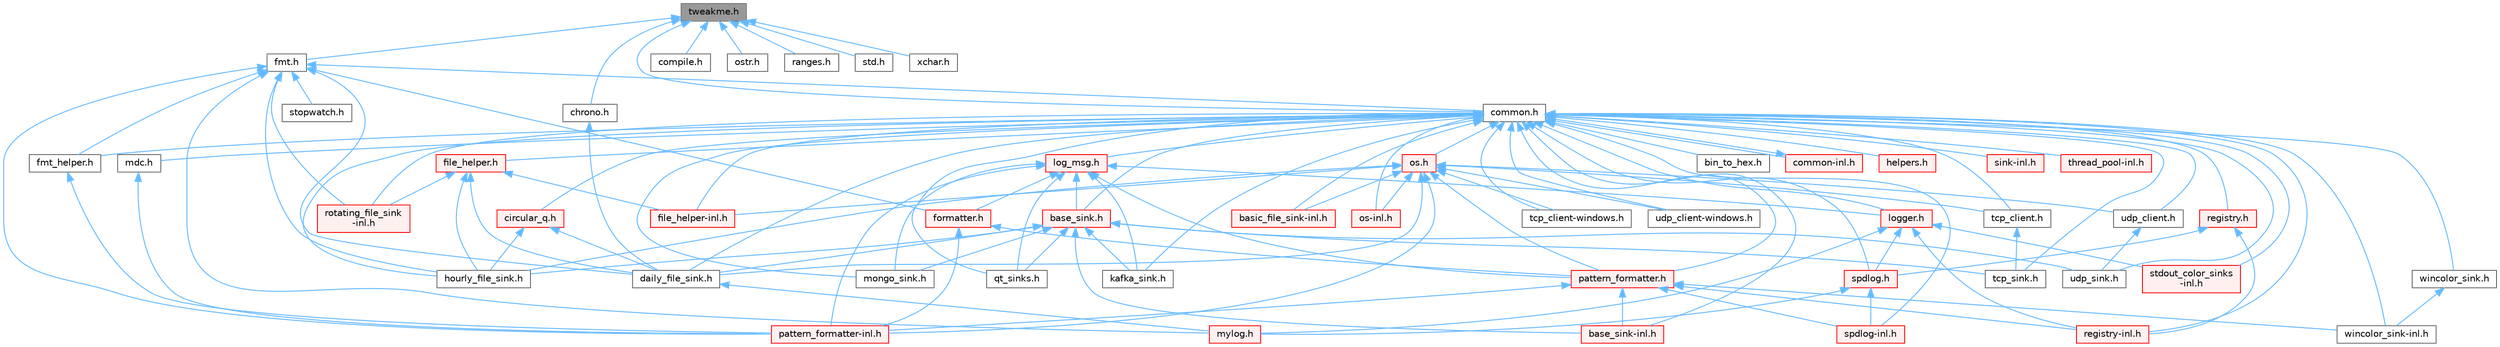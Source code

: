 digraph "tweakme.h"
{
 // LATEX_PDF_SIZE
  bgcolor="transparent";
  edge [fontname=Helvetica,fontsize=10,labelfontname=Helvetica,labelfontsize=10];
  node [fontname=Helvetica,fontsize=10,shape=box,height=0.2,width=0.4];
  Node1 [id="Node000001",label="tweakme.h",height=0.2,width=0.4,color="gray40", fillcolor="grey60", style="filled", fontcolor="black",tooltip=" "];
  Node1 -> Node2 [id="edge1_Node000001_Node000002",dir="back",color="steelblue1",style="solid",tooltip=" "];
  Node2 [id="Node000002",label="chrono.h",height=0.2,width=0.4,color="grey40", fillcolor="white", style="filled",URL="$chrono_8h.html",tooltip=" "];
  Node2 -> Node3 [id="edge2_Node000002_Node000003",dir="back",color="steelblue1",style="solid",tooltip=" "];
  Node3 [id="Node000003",label="daily_file_sink.h",height=0.2,width=0.4,color="grey40", fillcolor="white", style="filled",URL="$daily__file__sink_8h.html",tooltip=" "];
  Node3 -> Node4 [id="edge3_Node000003_Node000004",dir="back",color="steelblue1",style="solid",tooltip=" "];
  Node4 [id="Node000004",label="mylog.h",height=0.2,width=0.4,color="red", fillcolor="#FFF0F0", style="filled",URL="$mylog_8h.html",tooltip=" "];
  Node1 -> Node101 [id="edge4_Node000001_Node000101",dir="back",color="steelblue1",style="solid",tooltip=" "];
  Node101 [id="Node000101",label="common.h",height=0.2,width=0.4,color="grey40", fillcolor="white", style="filled",URL="$_my_spdlog_2spdlog_2common_8h.html",tooltip=" "];
  Node101 -> Node102 [id="edge5_Node000101_Node000102",dir="back",color="steelblue1",style="solid",tooltip=" "];
  Node102 [id="Node000102",label="base_sink-inl.h",height=0.2,width=0.4,color="red", fillcolor="#FFF0F0", style="filled",URL="$base__sink-inl_8h.html",tooltip=" "];
  Node101 -> Node105 [id="edge6_Node000101_Node000105",dir="back",color="steelblue1",style="solid",tooltip=" "];
  Node105 [id="Node000105",label="base_sink.h",height=0.2,width=0.4,color="red", fillcolor="#FFF0F0", style="filled",URL="$base__sink_8h.html",tooltip=" "];
  Node105 -> Node102 [id="edge7_Node000105_Node000102",dir="back",color="steelblue1",style="solid",tooltip=" "];
  Node105 -> Node3 [id="edge8_Node000105_Node000003",dir="back",color="steelblue1",style="solid",tooltip=" "];
  Node105 -> Node111 [id="edge9_Node000105_Node000111",dir="back",color="steelblue1",style="solid",tooltip=" "];
  Node111 [id="Node000111",label="hourly_file_sink.h",height=0.2,width=0.4,color="grey40", fillcolor="white", style="filled",URL="$hourly__file__sink_8h.html",tooltip=" "];
  Node105 -> Node112 [id="edge10_Node000105_Node000112",dir="back",color="steelblue1",style="solid",tooltip=" "];
  Node112 [id="Node000112",label="kafka_sink.h",height=0.2,width=0.4,color="grey40", fillcolor="white", style="filled",URL="$kafka__sink_8h.html",tooltip=" "];
  Node105 -> Node113 [id="edge11_Node000105_Node000113",dir="back",color="steelblue1",style="solid",tooltip=" "];
  Node113 [id="Node000113",label="mongo_sink.h",height=0.2,width=0.4,color="grey40", fillcolor="white", style="filled",URL="$mongo__sink_8h.html",tooltip=" "];
  Node105 -> Node116 [id="edge12_Node000105_Node000116",dir="back",color="steelblue1",style="solid",tooltip=" "];
  Node116 [id="Node000116",label="qt_sinks.h",height=0.2,width=0.4,color="grey40", fillcolor="white", style="filled",URL="$qt__sinks_8h.html",tooltip=" "];
  Node105 -> Node122 [id="edge13_Node000105_Node000122",dir="back",color="steelblue1",style="solid",tooltip=" "];
  Node122 [id="Node000122",label="tcp_sink.h",height=0.2,width=0.4,color="grey40", fillcolor="white", style="filled",URL="$tcp__sink_8h.html",tooltip=" "];
  Node105 -> Node123 [id="edge14_Node000105_Node000123",dir="back",color="steelblue1",style="solid",tooltip=" "];
  Node123 [id="Node000123",label="udp_sink.h",height=0.2,width=0.4,color="grey40", fillcolor="white", style="filled",URL="$udp__sink_8h.html",tooltip=" "];
  Node101 -> Node107 [id="edge15_Node000101_Node000107",dir="back",color="steelblue1",style="solid",tooltip=" "];
  Node107 [id="Node000107",label="basic_file_sink-inl.h",height=0.2,width=0.4,color="red", fillcolor="#FFF0F0", style="filled",URL="$basic__file__sink-inl_8h.html",tooltip=" "];
  Node101 -> Node125 [id="edge16_Node000101_Node000125",dir="back",color="steelblue1",style="solid",tooltip=" "];
  Node125 [id="Node000125",label="bin_to_hex.h",height=0.2,width=0.4,color="grey40", fillcolor="white", style="filled",URL="$bin__to__hex_8h.html",tooltip=" "];
  Node101 -> Node126 [id="edge17_Node000101_Node000126",dir="back",color="steelblue1",style="solid",tooltip=" "];
  Node126 [id="Node000126",label="circular_q.h",height=0.2,width=0.4,color="red", fillcolor="#FFF0F0", style="filled",URL="$circular__q_8h.html",tooltip=" "];
  Node126 -> Node3 [id="edge18_Node000126_Node000003",dir="back",color="steelblue1",style="solid",tooltip=" "];
  Node126 -> Node111 [id="edge19_Node000126_Node000111",dir="back",color="steelblue1",style="solid",tooltip=" "];
  Node101 -> Node146 [id="edge20_Node000101_Node000146",dir="back",color="steelblue1",style="solid",tooltip=" "];
  Node146 [id="Node000146",label="common-inl.h",height=0.2,width=0.4,color="red", fillcolor="#FFF0F0", style="filled",URL="$common-inl_8h.html",tooltip=" "];
  Node146 -> Node101 [id="edge21_Node000146_Node000101",dir="back",color="steelblue1",style="solid",tooltip=" "];
  Node101 -> Node3 [id="edge22_Node000101_Node000003",dir="back",color="steelblue1",style="solid",tooltip=" "];
  Node101 -> Node147 [id="edge23_Node000101_Node000147",dir="back",color="steelblue1",style="solid",tooltip=" "];
  Node147 [id="Node000147",label="file_helper-inl.h",height=0.2,width=0.4,color="red", fillcolor="#FFF0F0", style="filled",URL="$file__helper-inl_8h.html",tooltip=" "];
  Node101 -> Node148 [id="edge24_Node000101_Node000148",dir="back",color="steelblue1",style="solid",tooltip=" "];
  Node148 [id="Node000148",label="file_helper.h",height=0.2,width=0.4,color="red", fillcolor="#FFF0F0", style="filled",URL="$file__helper_8h.html",tooltip=" "];
  Node148 -> Node3 [id="edge25_Node000148_Node000003",dir="back",color="steelblue1",style="solid",tooltip=" "];
  Node148 -> Node147 [id="edge26_Node000148_Node000147",dir="back",color="steelblue1",style="solid",tooltip=" "];
  Node148 -> Node111 [id="edge27_Node000148_Node000111",dir="back",color="steelblue1",style="solid",tooltip=" "];
  Node148 -> Node119 [id="edge28_Node000148_Node000119",dir="back",color="steelblue1",style="solid",tooltip=" "];
  Node119 [id="Node000119",label="rotating_file_sink\l-inl.h",height=0.2,width=0.4,color="red", fillcolor="#FFF0F0", style="filled",URL="$rotating__file__sink-inl_8h.html",tooltip=" "];
  Node101 -> Node149 [id="edge29_Node000101_Node000149",dir="back",color="steelblue1",style="solid",tooltip=" "];
  Node149 [id="Node000149",label="fmt_helper.h",height=0.2,width=0.4,color="grey40", fillcolor="white", style="filled",URL="$fmt__helper_8h.html",tooltip=" "];
  Node149 -> Node150 [id="edge30_Node000149_Node000150",dir="back",color="steelblue1",style="solid",tooltip=" "];
  Node150 [id="Node000150",label="pattern_formatter-inl.h",height=0.2,width=0.4,color="red", fillcolor="#FFF0F0", style="filled",URL="$pattern__formatter-inl_8h.html",tooltip=" "];
  Node101 -> Node151 [id="edge31_Node000101_Node000151",dir="back",color="steelblue1",style="solid",tooltip=" "];
  Node151 [id="Node000151",label="helpers.h",height=0.2,width=0.4,color="red", fillcolor="#FFF0F0", style="filled",URL="$helpers_8h.html",tooltip=" "];
  Node101 -> Node111 [id="edge32_Node000101_Node000111",dir="back",color="steelblue1",style="solid",tooltip=" "];
  Node101 -> Node112 [id="edge33_Node000101_Node000112",dir="back",color="steelblue1",style="solid",tooltip=" "];
  Node101 -> Node154 [id="edge34_Node000101_Node000154",dir="back",color="steelblue1",style="solid",tooltip=" "];
  Node154 [id="Node000154",label="log_msg.h",height=0.2,width=0.4,color="red", fillcolor="#FFF0F0", style="filled",URL="$log__msg_8h.html",tooltip=" "];
  Node154 -> Node105 [id="edge35_Node000154_Node000105",dir="back",color="steelblue1",style="solid",tooltip=" "];
  Node154 -> Node155 [id="edge36_Node000154_Node000155",dir="back",color="steelblue1",style="solid",tooltip=" "];
  Node155 [id="Node000155",label="formatter.h",height=0.2,width=0.4,color="red", fillcolor="#FFF0F0", style="filled",URL="$formatter_8h.html",tooltip=" "];
  Node155 -> Node150 [id="edge37_Node000155_Node000150",dir="back",color="steelblue1",style="solid",tooltip=" "];
  Node155 -> Node156 [id="edge38_Node000155_Node000156",dir="back",color="steelblue1",style="solid",tooltip=" "];
  Node156 [id="Node000156",label="pattern_formatter.h",height=0.2,width=0.4,color="red", fillcolor="#FFF0F0", style="filled",URL="$pattern__formatter_8h.html",tooltip=" "];
  Node156 -> Node102 [id="edge39_Node000156_Node000102",dir="back",color="steelblue1",style="solid",tooltip=" "];
  Node156 -> Node150 [id="edge40_Node000156_Node000150",dir="back",color="steelblue1",style="solid",tooltip=" "];
  Node156 -> Node137 [id="edge41_Node000156_Node000137",dir="back",color="steelblue1",style="solid",tooltip=" "];
  Node137 [id="Node000137",label="registry-inl.h",height=0.2,width=0.4,color="red", fillcolor="#FFF0F0", style="filled",URL="$registry-inl_8h.html",tooltip=" "];
  Node156 -> Node141 [id="edge42_Node000156_Node000141",dir="back",color="steelblue1",style="solid",tooltip=" "];
  Node141 [id="Node000141",label="spdlog-inl.h",height=0.2,width=0.4,color="red", fillcolor="#FFF0F0", style="filled",URL="$spdlog-inl_8h.html",tooltip=" "];
  Node156 -> Node159 [id="edge43_Node000156_Node000159",dir="back",color="steelblue1",style="solid",tooltip=" "];
  Node159 [id="Node000159",label="wincolor_sink-inl.h",height=0.2,width=0.4,color="grey40", fillcolor="white", style="filled",URL="$wincolor__sink-inl_8h.html",tooltip=" "];
  Node154 -> Node112 [id="edge44_Node000154_Node000112",dir="back",color="steelblue1",style="solid",tooltip=" "];
  Node154 -> Node130 [id="edge45_Node000154_Node000130",dir="back",color="steelblue1",style="solid",tooltip=" "];
  Node130 [id="Node000130",label="logger.h",height=0.2,width=0.4,color="red", fillcolor="#FFF0F0", style="filled",URL="$logger_8h.html",tooltip=" "];
  Node130 -> Node4 [id="edge46_Node000130_Node000004",dir="back",color="steelblue1",style="solid",tooltip=" "];
  Node130 -> Node137 [id="edge47_Node000130_Node000137",dir="back",color="steelblue1",style="solid",tooltip=" "];
  Node130 -> Node138 [id="edge48_Node000130_Node000138",dir="back",color="steelblue1",style="solid",tooltip=" "];
  Node138 [id="Node000138",label="spdlog.h",height=0.2,width=0.4,color="red", fillcolor="#FFF0F0", style="filled",URL="$spdlog_8h.html",tooltip=" "];
  Node138 -> Node4 [id="edge49_Node000138_Node000004",dir="back",color="steelblue1",style="solid",tooltip=" "];
  Node138 -> Node141 [id="edge50_Node000138_Node000141",dir="back",color="steelblue1",style="solid",tooltip=" "];
  Node130 -> Node142 [id="edge51_Node000130_Node000142",dir="back",color="steelblue1",style="solid",tooltip=" "];
  Node142 [id="Node000142",label="stdout_color_sinks\l-inl.h",height=0.2,width=0.4,color="red", fillcolor="#FFF0F0", style="filled",URL="$stdout__color__sinks-inl_8h.html",tooltip=" "];
  Node154 -> Node113 [id="edge52_Node000154_Node000113",dir="back",color="steelblue1",style="solid",tooltip=" "];
  Node154 -> Node150 [id="edge53_Node000154_Node000150",dir="back",color="steelblue1",style="solid",tooltip=" "];
  Node154 -> Node156 [id="edge54_Node000154_Node000156",dir="back",color="steelblue1",style="solid",tooltip=" "];
  Node154 -> Node116 [id="edge55_Node000154_Node000116",dir="back",color="steelblue1",style="solid",tooltip=" "];
  Node101 -> Node130 [id="edge56_Node000101_Node000130",dir="back",color="steelblue1",style="solid",tooltip=" "];
  Node101 -> Node169 [id="edge57_Node000101_Node000169",dir="back",color="steelblue1",style="solid",tooltip=" "];
  Node169 [id="Node000169",label="mdc.h",height=0.2,width=0.4,color="grey40", fillcolor="white", style="filled",URL="$mdc_8h.html",tooltip=" "];
  Node169 -> Node150 [id="edge58_Node000169_Node000150",dir="back",color="steelblue1",style="solid",tooltip=" "];
  Node101 -> Node113 [id="edge59_Node000101_Node000113",dir="back",color="steelblue1",style="solid",tooltip=" "];
  Node101 -> Node170 [id="edge60_Node000101_Node000170",dir="back",color="steelblue1",style="solid",tooltip=" "];
  Node170 [id="Node000170",label="os-inl.h",height=0.2,width=0.4,color="red", fillcolor="#FFF0F0", style="filled",URL="$os-inl_8h.html",tooltip=" "];
  Node101 -> Node171 [id="edge61_Node000101_Node000171",dir="back",color="steelblue1",style="solid",tooltip=" "];
  Node171 [id="Node000171",label="os.h",height=0.2,width=0.4,color="red", fillcolor="#FFF0F0", style="filled",URL="$details_2os_8h.html",tooltip=" "];
  Node171 -> Node107 [id="edge62_Node000171_Node000107",dir="back",color="steelblue1",style="solid",tooltip=" "];
  Node171 -> Node3 [id="edge63_Node000171_Node000003",dir="back",color="steelblue1",style="solid",tooltip=" "];
  Node171 -> Node147 [id="edge64_Node000171_Node000147",dir="back",color="steelblue1",style="solid",tooltip=" "];
  Node171 -> Node111 [id="edge65_Node000171_Node000111",dir="back",color="steelblue1",style="solid",tooltip=" "];
  Node171 -> Node170 [id="edge66_Node000171_Node000170",dir="back",color="steelblue1",style="solid",tooltip=" "];
  Node171 -> Node150 [id="edge67_Node000171_Node000150",dir="back",color="steelblue1",style="solid",tooltip=" "];
  Node171 -> Node156 [id="edge68_Node000171_Node000156",dir="back",color="steelblue1",style="solid",tooltip=" "];
  Node171 -> Node172 [id="edge69_Node000171_Node000172",dir="back",color="steelblue1",style="solid",tooltip=" "];
  Node172 [id="Node000172",label="tcp_client-windows.h",height=0.2,width=0.4,color="grey40", fillcolor="white", style="filled",URL="$tcp__client-windows_8h.html",tooltip=" "];
  Node171 -> Node173 [id="edge70_Node000171_Node000173",dir="back",color="steelblue1",style="solid",tooltip=" "];
  Node173 [id="Node000173",label="tcp_client.h",height=0.2,width=0.4,color="grey40", fillcolor="white", style="filled",URL="$tcp__client_8h.html",tooltip=" "];
  Node173 -> Node122 [id="edge71_Node000173_Node000122",dir="back",color="steelblue1",style="solid",tooltip=" "];
  Node171 -> Node174 [id="edge72_Node000171_Node000174",dir="back",color="steelblue1",style="solid",tooltip=" "];
  Node174 [id="Node000174",label="udp_client-windows.h",height=0.2,width=0.4,color="grey40", fillcolor="white", style="filled",URL="$udp__client-windows_8h.html",tooltip=" "];
  Node171 -> Node175 [id="edge73_Node000171_Node000175",dir="back",color="steelblue1",style="solid",tooltip=" "];
  Node175 [id="Node000175",label="udp_client.h",height=0.2,width=0.4,color="grey40", fillcolor="white", style="filled",URL="$udp__client_8h.html",tooltip=" "];
  Node175 -> Node123 [id="edge74_Node000175_Node000123",dir="back",color="steelblue1",style="solid",tooltip=" "];
  Node101 -> Node156 [id="edge75_Node000101_Node000156",dir="back",color="steelblue1",style="solid",tooltip=" "];
  Node101 -> Node116 [id="edge76_Node000101_Node000116",dir="back",color="steelblue1",style="solid",tooltip=" "];
  Node101 -> Node137 [id="edge77_Node000101_Node000137",dir="back",color="steelblue1",style="solid",tooltip=" "];
  Node101 -> Node176 [id="edge78_Node000101_Node000176",dir="back",color="steelblue1",style="solid",tooltip=" "];
  Node176 [id="Node000176",label="registry.h",height=0.2,width=0.4,color="red", fillcolor="#FFF0F0", style="filled",URL="$registry_8h.html",tooltip=" "];
  Node176 -> Node137 [id="edge79_Node000176_Node000137",dir="back",color="steelblue1",style="solid",tooltip=" "];
  Node176 -> Node138 [id="edge80_Node000176_Node000138",dir="back",color="steelblue1",style="solid",tooltip=" "];
  Node101 -> Node119 [id="edge81_Node000101_Node000119",dir="back",color="steelblue1",style="solid",tooltip=" "];
  Node101 -> Node163 [id="edge82_Node000101_Node000163",dir="back",color="steelblue1",style="solid",tooltip=" "];
  Node163 [id="Node000163",label="sink-inl.h",height=0.2,width=0.4,color="red", fillcolor="#FFF0F0", style="filled",URL="$sink-inl_8h.html",tooltip=" "];
  Node101 -> Node141 [id="edge83_Node000101_Node000141",dir="back",color="steelblue1",style="solid",tooltip=" "];
  Node101 -> Node138 [id="edge84_Node000101_Node000138",dir="back",color="steelblue1",style="solid",tooltip=" "];
  Node101 -> Node142 [id="edge85_Node000101_Node000142",dir="back",color="steelblue1",style="solid",tooltip=" "];
  Node101 -> Node172 [id="edge86_Node000101_Node000172",dir="back",color="steelblue1",style="solid",tooltip=" "];
  Node101 -> Node173 [id="edge87_Node000101_Node000173",dir="back",color="steelblue1",style="solid",tooltip=" "];
  Node101 -> Node122 [id="edge88_Node000101_Node000122",dir="back",color="steelblue1",style="solid",tooltip=" "];
  Node101 -> Node145 [id="edge89_Node000101_Node000145",dir="back",color="steelblue1",style="solid",tooltip=" "];
  Node145 [id="Node000145",label="thread_pool-inl.h",height=0.2,width=0.4,color="red", fillcolor="#FFF0F0", style="filled",URL="$thread__pool-inl_8h.html",tooltip=" "];
  Node101 -> Node174 [id="edge90_Node000101_Node000174",dir="back",color="steelblue1",style="solid",tooltip=" "];
  Node101 -> Node175 [id="edge91_Node000101_Node000175",dir="back",color="steelblue1",style="solid",tooltip=" "];
  Node101 -> Node123 [id="edge92_Node000101_Node000123",dir="back",color="steelblue1",style="solid",tooltip=" "];
  Node101 -> Node159 [id="edge93_Node000101_Node000159",dir="back",color="steelblue1",style="solid",tooltip=" "];
  Node101 -> Node165 [id="edge94_Node000101_Node000165",dir="back",color="steelblue1",style="solid",tooltip=" "];
  Node165 [id="Node000165",label="wincolor_sink.h",height=0.2,width=0.4,color="grey40", fillcolor="white", style="filled",URL="$wincolor__sink_8h.html",tooltip=" "];
  Node165 -> Node159 [id="edge95_Node000165_Node000159",dir="back",color="steelblue1",style="solid",tooltip=" "];
  Node1 -> Node178 [id="edge96_Node000001_Node000178",dir="back",color="steelblue1",style="solid",tooltip=" "];
  Node178 [id="Node000178",label="compile.h",height=0.2,width=0.4,color="grey40", fillcolor="white", style="filled",URL="$compile_8h.html",tooltip=" "];
  Node1 -> Node179 [id="edge97_Node000001_Node000179",dir="back",color="steelblue1",style="solid",tooltip=" "];
  Node179 [id="Node000179",label="fmt.h",height=0.2,width=0.4,color="grey40", fillcolor="white", style="filled",URL="$fmt_8h.html",tooltip=" "];
  Node179 -> Node101 [id="edge98_Node000179_Node000101",dir="back",color="steelblue1",style="solid",tooltip=" "];
  Node179 -> Node3 [id="edge99_Node000179_Node000003",dir="back",color="steelblue1",style="solid",tooltip=" "];
  Node179 -> Node149 [id="edge100_Node000179_Node000149",dir="back",color="steelblue1",style="solid",tooltip=" "];
  Node179 -> Node155 [id="edge101_Node000179_Node000155",dir="back",color="steelblue1",style="solid",tooltip=" "];
  Node179 -> Node111 [id="edge102_Node000179_Node000111",dir="back",color="steelblue1",style="solid",tooltip=" "];
  Node179 -> Node4 [id="edge103_Node000179_Node000004",dir="back",color="steelblue1",style="solid",tooltip=" "];
  Node179 -> Node150 [id="edge104_Node000179_Node000150",dir="back",color="steelblue1",style="solid",tooltip=" "];
  Node179 -> Node119 [id="edge105_Node000179_Node000119",dir="back",color="steelblue1",style="solid",tooltip=" "];
  Node179 -> Node180 [id="edge106_Node000179_Node000180",dir="back",color="steelblue1",style="solid",tooltip=" "];
  Node180 [id="Node000180",label="stopwatch.h",height=0.2,width=0.4,color="grey40", fillcolor="white", style="filled",URL="$stopwatch_8h.html",tooltip=" "];
  Node1 -> Node181 [id="edge107_Node000001_Node000181",dir="back",color="steelblue1",style="solid",tooltip=" "];
  Node181 [id="Node000181",label="ostr.h",height=0.2,width=0.4,color="grey40", fillcolor="white", style="filled",URL="$ostr_8h.html",tooltip=" "];
  Node1 -> Node182 [id="edge108_Node000001_Node000182",dir="back",color="steelblue1",style="solid",tooltip=" "];
  Node182 [id="Node000182",label="ranges.h",height=0.2,width=0.4,color="grey40", fillcolor="white", style="filled",URL="$ranges_8h.html",tooltip=" "];
  Node1 -> Node183 [id="edge109_Node000001_Node000183",dir="back",color="steelblue1",style="solid",tooltip=" "];
  Node183 [id="Node000183",label="std.h",height=0.2,width=0.4,color="grey40", fillcolor="white", style="filled",URL="$std_8h.html",tooltip=" "];
  Node1 -> Node184 [id="edge110_Node000001_Node000184",dir="back",color="steelblue1",style="solid",tooltip=" "];
  Node184 [id="Node000184",label="xchar.h",height=0.2,width=0.4,color="grey40", fillcolor="white", style="filled",URL="$xchar_8h.html",tooltip=" "];
}
